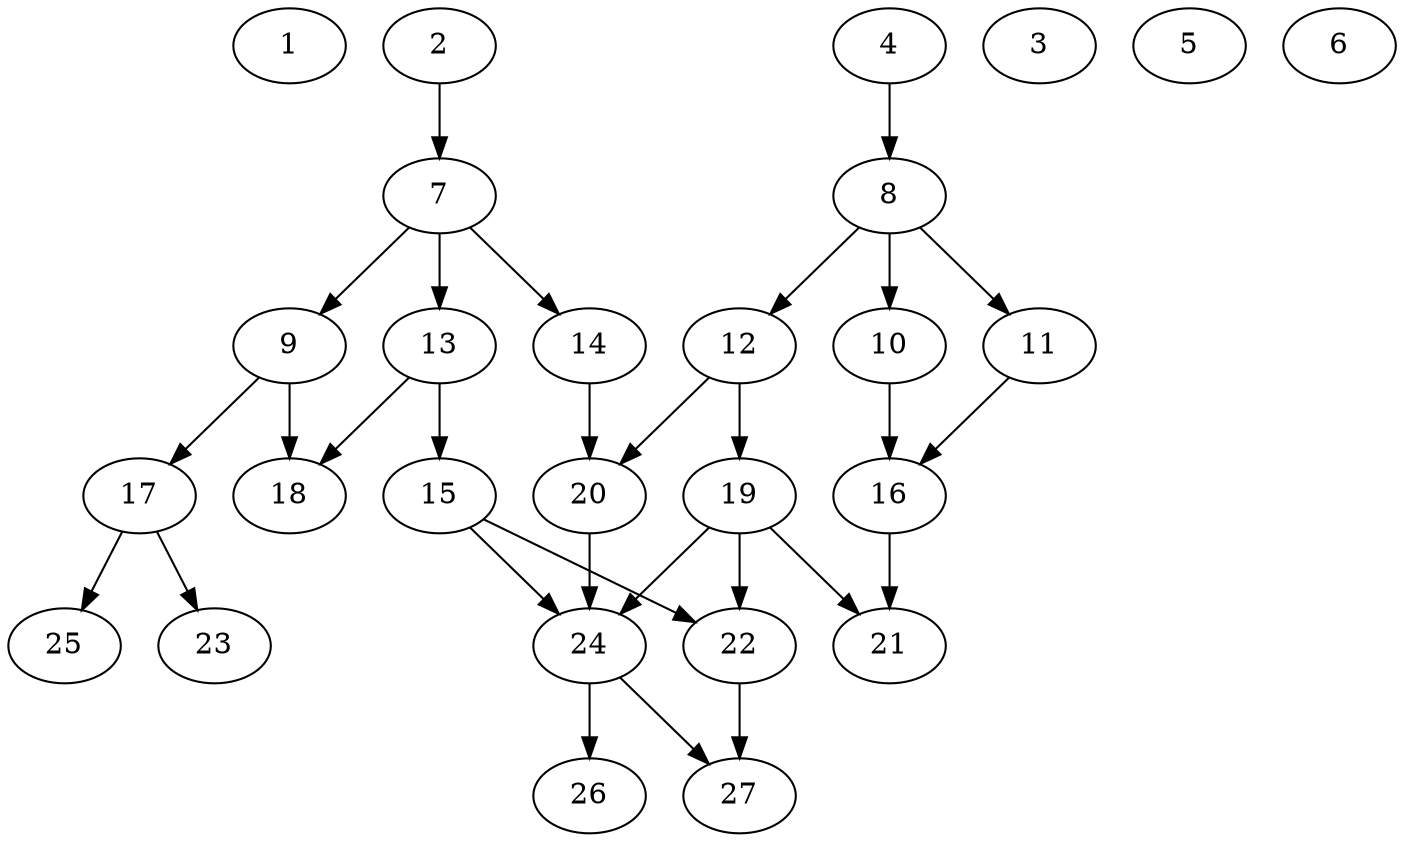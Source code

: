 // DAG (tier=2-normal, mode=data, n=27, ccr=0.441, fat=0.530, density=0.422, regular=0.479, jump=0.108, mindata=2097152, maxdata=16777216)
// DAG automatically generated by daggen at Sun Aug 24 16:33:34 2025
// /home/ermia/Project/Environments/daggen/bin/daggen --dot --ccr 0.441 --fat 0.530 --regular 0.479 --density 0.422 --jump 0.108 --mindata 2097152 --maxdata 16777216 -n 27 
digraph G {
  1 [size="1525047550324474880", alpha="0.04", expect_size="762523775162237440"]
  2 [size="19604965533233724", alpha="0.20", expect_size="9802482766616862"]
  2 -> 7 [size ="356384340180992"]
  3 [size="3245045014939328", alpha="0.03", expect_size="1622522507469664"]
  4 [size="10433441713078716", alpha="0.02", expect_size="5216720856539358"]
  4 -> 8 [size ="311117532364800"]
  5 [size="1351540039870520320", alpha="0.07", expect_size="675770019935260160"]
  6 [size="45722615663152440", alpha="0.18", expect_size="22861307831576220"]
  7 [size="293311944124479168", alpha="0.06", expect_size="146655972062239584"]
  7 -> 9 [size ="567356589867008"]
  7 -> 13 [size ="567356589867008"]
  7 -> 14 [size ="567356589867008"]
  8 [size="2899248769138688000000", alpha="0.09", expect_size="1449624384569344000000"]
  8 -> 10 [size ="1626598277120000"]
  8 -> 11 [size ="1626598277120000"]
  8 -> 12 [size ="1626598277120000"]
  9 [size="87769377724841536", alpha="0.05", expect_size="43884688862420768"]
  9 -> 17 [size ="1953691041005568"]
  9 -> 18 [size ="1953691041005568"]
  10 [size="12562927707891256", alpha="0.12", expect_size="6281463853945628"]
  10 -> 16 [size ="709857439121408"]
  11 [size="1005347102290071257088", alpha="0.16", expect_size="502673551145035628544"]
  11 -> 16 [size ="802849252442112"]
  12 [size="1090220927143004800", alpha="0.05", expect_size="545110463571502400"]
  12 -> 19 [size ="1295455493292032"]
  12 -> 20 [size ="1295455493292032"]
  13 [size="1955464593235006464", alpha="0.07", expect_size="977732296617503232"]
  13 -> 15 [size ="1381054795481088"]
  13 -> 18 [size ="1381054795481088"]
  14 [size="80120962418212864000", alpha="0.12", expect_size="40060481209106432000"]
  14 -> 20 [size ="148680527052800"]
  15 [size="23350974101863736", alpha="0.13", expect_size="11675487050931868"]
  15 -> 22 [size ="1659705856360448"]
  15 -> 24 [size ="1659705856360448"]
  16 [size="1137788553351135232000", alpha="0.10", expect_size="568894276675567616000"]
  16 -> 21 [size ="871895348019200"]
  17 [size="3636940280579456237568", alpha="0.08", expect_size="1818470140289728118784"]
  17 -> 23 [size ="1891969366228992"]
  17 -> 25 [size ="1891969366228992"]
  18 [size="3811856174366588928000", alpha="0.09", expect_size="1905928087183294464000"]
  19 [size="132613549125009408000", alpha="0.19", expect_size="66306774562504704000"]
  19 -> 21 [size ="208040833843200"]
  19 -> 22 [size ="208040833843200"]
  19 -> 24 [size ="208040833843200"]
  20 [size="1923925072330598144", alpha="0.15", expect_size="961962536165299072"]
  20 -> 24 [size ="2168472649859072"]
  21 [size="2042533821742322688", alpha="0.15", expect_size="1021266910871161344"]
  22 [size="17072454995682028", alpha="0.07", expect_size="8536227497841014"]
  22 -> 27 [size ="727560489009152"]
  23 [size="415912228590951232", alpha="0.19", expect_size="207956114295475616"]
  24 [size="8383139428339519", alpha="0.07", expect_size="4191569714169759"]
  24 -> 26 [size ="587679871795200"]
  24 -> 27 [size ="587679871795200"]
  25 [size="30027470690085568", alpha="0.16", expect_size="15013735345042784"]
  26 [size="5298558318542577", alpha="0.06", expect_size="2649279159271288"]
  27 [size="1141475414417954832384", alpha="0.11", expect_size="570737707208977416192"]
}